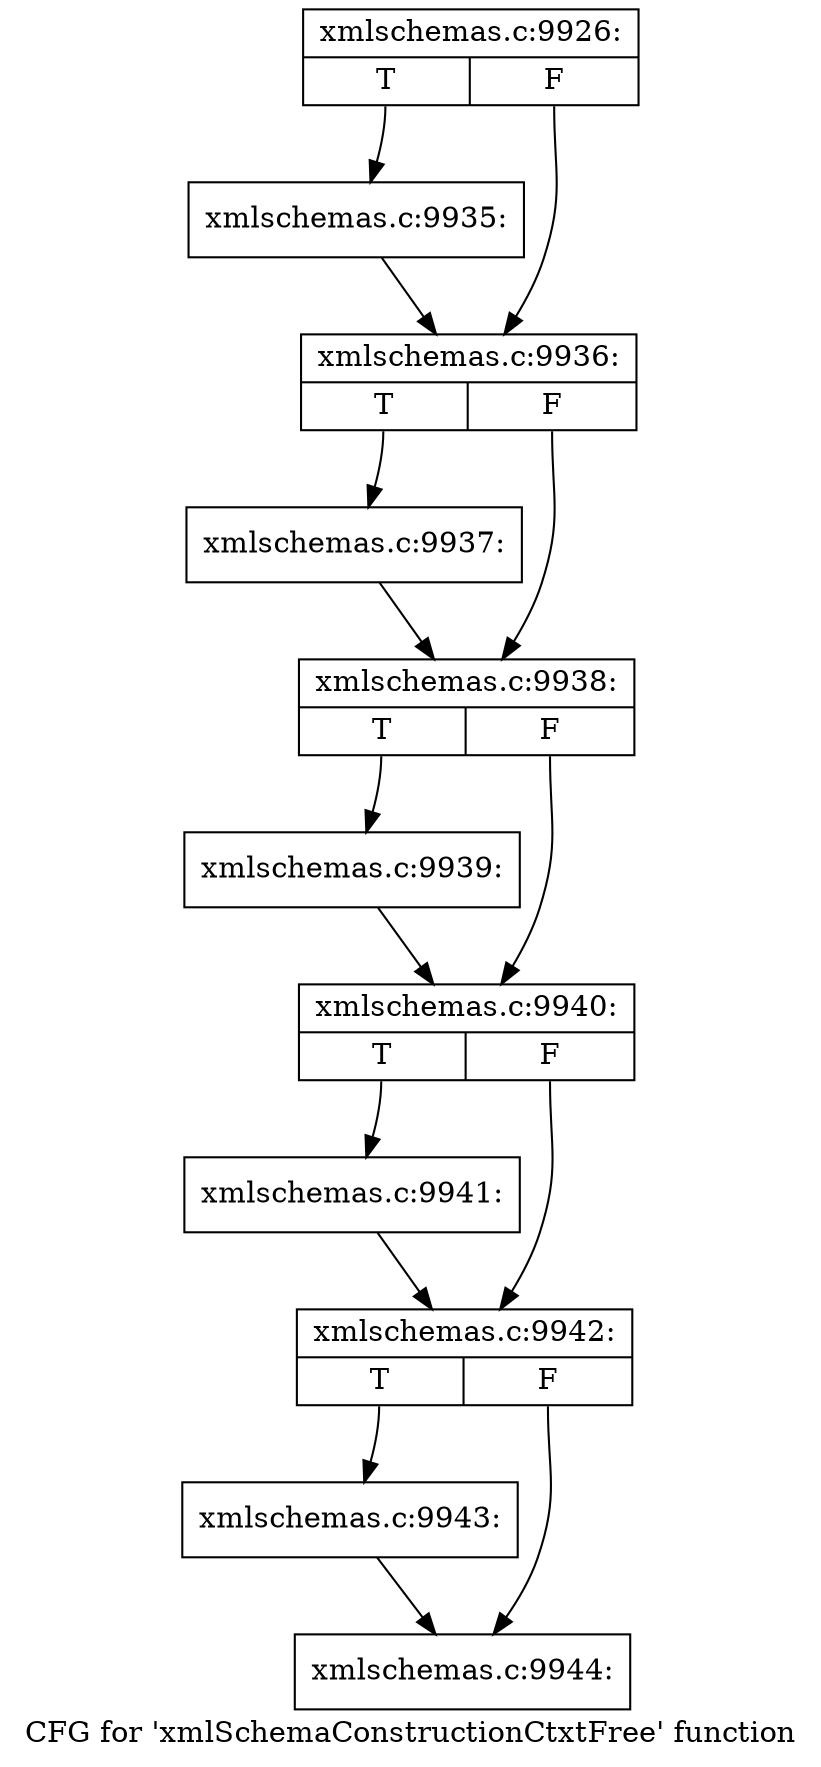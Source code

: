 digraph "CFG for 'xmlSchemaConstructionCtxtFree' function" {
	label="CFG for 'xmlSchemaConstructionCtxtFree' function";

	Node0x55d025d10fc0 [shape=record,label="{xmlschemas.c:9926:|{<s0>T|<s1>F}}"];
	Node0x55d025d10fc0:s0 -> Node0x55d025d10e70;
	Node0x55d025d10fc0:s1 -> Node0x55d025d10ec0;
	Node0x55d025d10e70 [shape=record,label="{xmlschemas.c:9935:}"];
	Node0x55d025d10e70 -> Node0x55d025d10ec0;
	Node0x55d025d10ec0 [shape=record,label="{xmlschemas.c:9936:|{<s0>T|<s1>F}}"];
	Node0x55d025d10ec0:s0 -> Node0x55d025e09c90;
	Node0x55d025d10ec0:s1 -> Node0x55d025e09ce0;
	Node0x55d025e09c90 [shape=record,label="{xmlschemas.c:9937:}"];
	Node0x55d025e09c90 -> Node0x55d025e09ce0;
	Node0x55d025e09ce0 [shape=record,label="{xmlschemas.c:9938:|{<s0>T|<s1>F}}"];
	Node0x55d025e09ce0:s0 -> Node0x55d025e0a2d0;
	Node0x55d025e09ce0:s1 -> Node0x55d025e0a320;
	Node0x55d025e0a2d0 [shape=record,label="{xmlschemas.c:9939:}"];
	Node0x55d025e0a2d0 -> Node0x55d025e0a320;
	Node0x55d025e0a320 [shape=record,label="{xmlschemas.c:9940:|{<s0>T|<s1>F}}"];
	Node0x55d025e0a320:s0 -> Node0x55d025e0af90;
	Node0x55d025e0a320:s1 -> Node0x55d025e0afe0;
	Node0x55d025e0af90 [shape=record,label="{xmlschemas.c:9941:}"];
	Node0x55d025e0af90 -> Node0x55d025e0afe0;
	Node0x55d025e0afe0 [shape=record,label="{xmlschemas.c:9942:|{<s0>T|<s1>F}}"];
	Node0x55d025e0afe0:s0 -> Node0x55d025e0b800;
	Node0x55d025e0afe0:s1 -> Node0x55d025e0b850;
	Node0x55d025e0b800 [shape=record,label="{xmlschemas.c:9943:}"];
	Node0x55d025e0b800 -> Node0x55d025e0b850;
	Node0x55d025e0b850 [shape=record,label="{xmlschemas.c:9944:}"];
}
